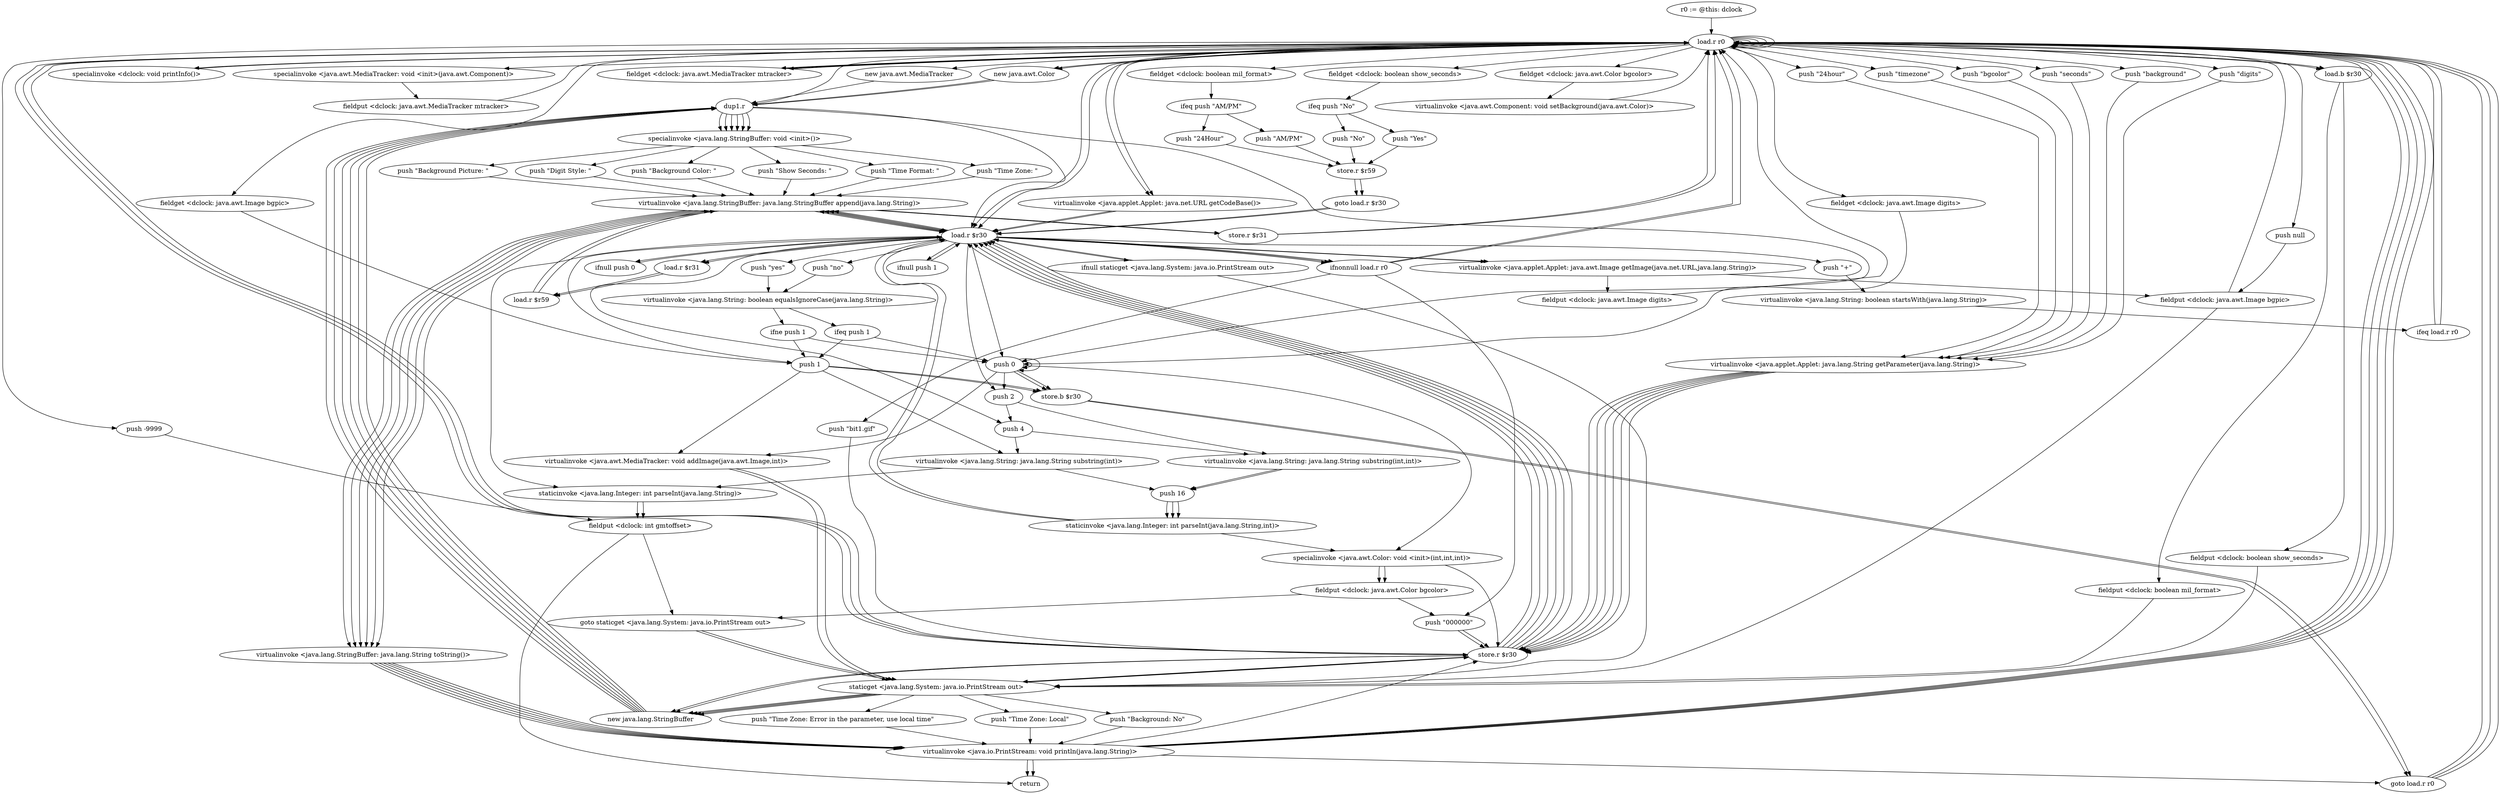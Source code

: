 digraph "" {
    "r0 := @this: dclock"
    "load.r r0"
    "r0 := @this: dclock"->"load.r r0";
    "new java.awt.MediaTracker"
    "load.r r0"->"new java.awt.MediaTracker";
    "dup1.r"
    "new java.awt.MediaTracker"->"dup1.r";
    "dup1.r"->"load.r r0";
    "specialinvoke <java.awt.MediaTracker: void <init>(java.awt.Component)>"
    "load.r r0"->"specialinvoke <java.awt.MediaTracker: void <init>(java.awt.Component)>";
    "fieldput <dclock: java.awt.MediaTracker mtracker>"
    "specialinvoke <java.awt.MediaTracker: void <init>(java.awt.Component)>"->"fieldput <dclock: java.awt.MediaTracker mtracker>";
    "fieldput <dclock: java.awt.MediaTracker mtracker>"->"load.r r0";
    "specialinvoke <dclock: void printInfo()>"
    "load.r r0"->"specialinvoke <dclock: void printInfo()>";
    "specialinvoke <dclock: void printInfo()>"->"load.r r0";
    "push \"digits\""
    "load.r r0"->"push \"digits\"";
    "virtualinvoke <java.applet.Applet: java.lang.String getParameter(java.lang.String)>"
    "push \"digits\""->"virtualinvoke <java.applet.Applet: java.lang.String getParameter(java.lang.String)>";
    "store.r $r30"
    "virtualinvoke <java.applet.Applet: java.lang.String getParameter(java.lang.String)>"->"store.r $r30";
    "load.r $r30"
    "store.r $r30"->"load.r $r30";
    "ifnonnull load.r r0"
    "load.r $r30"->"ifnonnull load.r r0";
    "push \"bit1.gif\""
    "ifnonnull load.r r0"->"push \"bit1.gif\"";
    "push \"bit1.gif\""->"store.r $r30";
    "store.r $r30"->"load.r r0";
    "load.r r0"->"load.r r0";
    "load.r r0"->"load.r r0";
    "virtualinvoke <java.applet.Applet: java.net.URL getCodeBase()>"
    "load.r r0"->"virtualinvoke <java.applet.Applet: java.net.URL getCodeBase()>";
    "virtualinvoke <java.applet.Applet: java.net.URL getCodeBase()>"->"load.r $r30";
    "virtualinvoke <java.applet.Applet: java.awt.Image getImage(java.net.URL,java.lang.String)>"
    "load.r $r30"->"virtualinvoke <java.applet.Applet: java.awt.Image getImage(java.net.URL,java.lang.String)>";
    "fieldput <dclock: java.awt.Image digits>"
    "virtualinvoke <java.applet.Applet: java.awt.Image getImage(java.net.URL,java.lang.String)>"->"fieldput <dclock: java.awt.Image digits>";
    "fieldput <dclock: java.awt.Image digits>"->"load.r r0";
    "fieldget <dclock: java.awt.MediaTracker mtracker>"
    "load.r r0"->"fieldget <dclock: java.awt.MediaTracker mtracker>";
    "fieldget <dclock: java.awt.MediaTracker mtracker>"->"load.r r0";
    "fieldget <dclock: java.awt.Image digits>"
    "load.r r0"->"fieldget <dclock: java.awt.Image digits>";
    "push 0"
    "fieldget <dclock: java.awt.Image digits>"->"push 0";
    "virtualinvoke <java.awt.MediaTracker: void addImage(java.awt.Image,int)>"
    "push 0"->"virtualinvoke <java.awt.MediaTracker: void addImage(java.awt.Image,int)>";
    "staticget <java.lang.System: java.io.PrintStream out>"
    "virtualinvoke <java.awt.MediaTracker: void addImage(java.awt.Image,int)>"->"staticget <java.lang.System: java.io.PrintStream out>";
    "new java.lang.StringBuffer"
    "staticget <java.lang.System: java.io.PrintStream out>"->"new java.lang.StringBuffer";
    "new java.lang.StringBuffer"->"dup1.r";
    "specialinvoke <java.lang.StringBuffer: void <init>()>"
    "dup1.r"->"specialinvoke <java.lang.StringBuffer: void <init>()>";
    "push \"Digit Style: \""
    "specialinvoke <java.lang.StringBuffer: void <init>()>"->"push \"Digit Style: \"";
    "virtualinvoke <java.lang.StringBuffer: java.lang.StringBuffer append(java.lang.String)>"
    "push \"Digit Style: \""->"virtualinvoke <java.lang.StringBuffer: java.lang.StringBuffer append(java.lang.String)>";
    "virtualinvoke <java.lang.StringBuffer: java.lang.StringBuffer append(java.lang.String)>"->"load.r $r30";
    "load.r $r30"->"virtualinvoke <java.lang.StringBuffer: java.lang.StringBuffer append(java.lang.String)>";
    "virtualinvoke <java.lang.StringBuffer: java.lang.String toString()>"
    "virtualinvoke <java.lang.StringBuffer: java.lang.StringBuffer append(java.lang.String)>"->"virtualinvoke <java.lang.StringBuffer: java.lang.String toString()>";
    "virtualinvoke <java.io.PrintStream: void println(java.lang.String)>"
    "virtualinvoke <java.lang.StringBuffer: java.lang.String toString()>"->"virtualinvoke <java.io.PrintStream: void println(java.lang.String)>";
    "virtualinvoke <java.io.PrintStream: void println(java.lang.String)>"->"load.r r0";
    "push \"background\""
    "load.r r0"->"push \"background\"";
    "push \"background\""->"virtualinvoke <java.applet.Applet: java.lang.String getParameter(java.lang.String)>";
    "virtualinvoke <java.applet.Applet: java.lang.String getParameter(java.lang.String)>"->"store.r $r30";
    "store.r $r30"->"load.r $r30";
    "load.r $r30"->"ifnonnull load.r r0";
    "ifnonnull load.r r0"->"load.r r0";
    "push null"
    "load.r r0"->"push null";
    "fieldput <dclock: java.awt.Image bgpic>"
    "push null"->"fieldput <dclock: java.awt.Image bgpic>";
    "fieldput <dclock: java.awt.Image bgpic>"->"staticget <java.lang.System: java.io.PrintStream out>";
    "push \"Background: No\""
    "staticget <java.lang.System: java.io.PrintStream out>"->"push \"Background: No\"";
    "push \"Background: No\""->"virtualinvoke <java.io.PrintStream: void println(java.lang.String)>";
    "goto load.r r0"
    "virtualinvoke <java.io.PrintStream: void println(java.lang.String)>"->"goto load.r r0";
    "goto load.r r0"->"load.r r0";
    "push \"bgcolor\""
    "load.r r0"->"push \"bgcolor\"";
    "push \"bgcolor\""->"virtualinvoke <java.applet.Applet: java.lang.String getParameter(java.lang.String)>";
    "virtualinvoke <java.applet.Applet: java.lang.String getParameter(java.lang.String)>"->"store.r $r30";
    "store.r $r30"->"load.r $r30";
    "load.r $r30"->"ifnonnull load.r r0";
    "push \"000000\""
    "ifnonnull load.r r0"->"push \"000000\"";
    "push \"000000\""->"store.r $r30";
    "store.r $r30"->"load.r r0";
    "new java.awt.Color"
    "load.r r0"->"new java.awt.Color";
    "new java.awt.Color"->"dup1.r";
    "dup1.r"->"load.r $r30";
    "load.r $r30"->"push 0";
    "push 2"
    "push 0"->"push 2";
    "virtualinvoke <java.lang.String: java.lang.String substring(int,int)>"
    "push 2"->"virtualinvoke <java.lang.String: java.lang.String substring(int,int)>";
    "push 16"
    "virtualinvoke <java.lang.String: java.lang.String substring(int,int)>"->"push 16";
    "staticinvoke <java.lang.Integer: int parseInt(java.lang.String,int)>"
    "push 16"->"staticinvoke <java.lang.Integer: int parseInt(java.lang.String,int)>";
    "staticinvoke <java.lang.Integer: int parseInt(java.lang.String,int)>"->"load.r $r30";
    "load.r $r30"->"push 2";
    "push 4"
    "push 2"->"push 4";
    "push 4"->"virtualinvoke <java.lang.String: java.lang.String substring(int,int)>";
    "virtualinvoke <java.lang.String: java.lang.String substring(int,int)>"->"push 16";
    "push 16"->"staticinvoke <java.lang.Integer: int parseInt(java.lang.String,int)>";
    "staticinvoke <java.lang.Integer: int parseInt(java.lang.String,int)>"->"load.r $r30";
    "load.r $r30"->"push 4";
    "virtualinvoke <java.lang.String: java.lang.String substring(int)>"
    "push 4"->"virtualinvoke <java.lang.String: java.lang.String substring(int)>";
    "virtualinvoke <java.lang.String: java.lang.String substring(int)>"->"push 16";
    "push 16"->"staticinvoke <java.lang.Integer: int parseInt(java.lang.String,int)>";
    "specialinvoke <java.awt.Color: void <init>(int,int,int)>"
    "staticinvoke <java.lang.Integer: int parseInt(java.lang.String,int)>"->"specialinvoke <java.awt.Color: void <init>(int,int,int)>";
    "fieldput <dclock: java.awt.Color bgcolor>"
    "specialinvoke <java.awt.Color: void <init>(int,int,int)>"->"fieldput <dclock: java.awt.Color bgcolor>";
    "goto staticget <java.lang.System: java.io.PrintStream out>"
    "fieldput <dclock: java.awt.Color bgcolor>"->"goto staticget <java.lang.System: java.io.PrintStream out>";
    "goto staticget <java.lang.System: java.io.PrintStream out>"->"staticget <java.lang.System: java.io.PrintStream out>";
    "staticget <java.lang.System: java.io.PrintStream out>"->"new java.lang.StringBuffer";
    "new java.lang.StringBuffer"->"dup1.r";
    "dup1.r"->"specialinvoke <java.lang.StringBuffer: void <init>()>";
    "push \"Background Color: \""
    "specialinvoke <java.lang.StringBuffer: void <init>()>"->"push \"Background Color: \"";
    "push \"Background Color: \""->"virtualinvoke <java.lang.StringBuffer: java.lang.StringBuffer append(java.lang.String)>";
    "virtualinvoke <java.lang.StringBuffer: java.lang.StringBuffer append(java.lang.String)>"->"load.r $r30";
    "load.r $r30"->"virtualinvoke <java.lang.StringBuffer: java.lang.StringBuffer append(java.lang.String)>";
    "virtualinvoke <java.lang.StringBuffer: java.lang.StringBuffer append(java.lang.String)>"->"virtualinvoke <java.lang.StringBuffer: java.lang.String toString()>";
    "virtualinvoke <java.lang.StringBuffer: java.lang.String toString()>"->"virtualinvoke <java.io.PrintStream: void println(java.lang.String)>";
    "virtualinvoke <java.io.PrintStream: void println(java.lang.String)>"->"load.r r0";
    "load.r r0"->"load.r r0";
    "fieldget <dclock: java.awt.Color bgcolor>"
    "load.r r0"->"fieldget <dclock: java.awt.Color bgcolor>";
    "virtualinvoke <java.awt.Component: void setBackground(java.awt.Color)>"
    "fieldget <dclock: java.awt.Color bgcolor>"->"virtualinvoke <java.awt.Component: void setBackground(java.awt.Color)>";
    "virtualinvoke <java.awt.Component: void setBackground(java.awt.Color)>"->"load.r r0";
    "push \"seconds\""
    "load.r r0"->"push \"seconds\"";
    "push \"seconds\""->"virtualinvoke <java.applet.Applet: java.lang.String getParameter(java.lang.String)>";
    "virtualinvoke <java.applet.Applet: java.lang.String getParameter(java.lang.String)>"->"store.r $r30";
    "store.r $r30"->"load.r $r30";
    "ifnull push 1"
    "load.r $r30"->"ifnull push 1";
    "ifnull push 1"->"load.r $r30";
    "push \"no\""
    "load.r $r30"->"push \"no\"";
    "virtualinvoke <java.lang.String: boolean equalsIgnoreCase(java.lang.String)>"
    "push \"no\""->"virtualinvoke <java.lang.String: boolean equalsIgnoreCase(java.lang.String)>";
    "ifeq push 1"
    "virtualinvoke <java.lang.String: boolean equalsIgnoreCase(java.lang.String)>"->"ifeq push 1";
    "ifeq push 1"->"push 0";
    "store.b $r30"
    "push 0"->"store.b $r30";
    "store.b $r30"->"goto load.r r0";
    "goto load.r r0"->"load.r r0";
    "load.b $r30"
    "load.r r0"->"load.b $r30";
    "fieldput <dclock: boolean show_seconds>"
    "load.b $r30"->"fieldput <dclock: boolean show_seconds>";
    "fieldput <dclock: boolean show_seconds>"->"staticget <java.lang.System: java.io.PrintStream out>";
    "staticget <java.lang.System: java.io.PrintStream out>"->"store.r $r30";
    "store.r $r30"->"new java.lang.StringBuffer";
    "new java.lang.StringBuffer"->"dup1.r";
    "dup1.r"->"specialinvoke <java.lang.StringBuffer: void <init>()>";
    "push \"Show Seconds: \""
    "specialinvoke <java.lang.StringBuffer: void <init>()>"->"push \"Show Seconds: \"";
    "push \"Show Seconds: \""->"virtualinvoke <java.lang.StringBuffer: java.lang.StringBuffer append(java.lang.String)>";
    "store.r $r31"
    "virtualinvoke <java.lang.StringBuffer: java.lang.StringBuffer append(java.lang.String)>"->"store.r $r31";
    "store.r $r31"->"load.r r0";
    "fieldget <dclock: boolean show_seconds>"
    "load.r r0"->"fieldget <dclock: boolean show_seconds>";
    "ifeq push \"No\""
    "fieldget <dclock: boolean show_seconds>"->"ifeq push \"No\"";
    "push \"Yes\""
    "ifeq push \"No\""->"push \"Yes\"";
    "store.r $r59"
    "push \"Yes\""->"store.r $r59";
    "goto load.r $r30"
    "store.r $r59"->"goto load.r $r30";
    "goto load.r $r30"->"load.r $r30";
    "load.r $r31"
    "load.r $r30"->"load.r $r31";
    "load.r $r59"
    "load.r $r31"->"load.r $r59";
    "load.r $r59"->"virtualinvoke <java.lang.StringBuffer: java.lang.StringBuffer append(java.lang.String)>";
    "virtualinvoke <java.lang.StringBuffer: java.lang.StringBuffer append(java.lang.String)>"->"virtualinvoke <java.lang.StringBuffer: java.lang.String toString()>";
    "virtualinvoke <java.lang.StringBuffer: java.lang.String toString()>"->"virtualinvoke <java.io.PrintStream: void println(java.lang.String)>";
    "virtualinvoke <java.io.PrintStream: void println(java.lang.String)>"->"load.r r0";
    "push \"24hour\""
    "load.r r0"->"push \"24hour\"";
    "push \"24hour\""->"virtualinvoke <java.applet.Applet: java.lang.String getParameter(java.lang.String)>";
    "virtualinvoke <java.applet.Applet: java.lang.String getParameter(java.lang.String)>"->"store.r $r30";
    "store.r $r30"->"load.r $r30";
    "ifnull push 0"
    "load.r $r30"->"ifnull push 0";
    "ifnull push 0"->"load.r $r30";
    "push \"yes\""
    "load.r $r30"->"push \"yes\"";
    "push \"yes\""->"virtualinvoke <java.lang.String: boolean equalsIgnoreCase(java.lang.String)>";
    "ifne push 1"
    "virtualinvoke <java.lang.String: boolean equalsIgnoreCase(java.lang.String)>"->"ifne push 1";
    "ifne push 1"->"push 0";
    "push 0"->"store.b $r30";
    "store.b $r30"->"goto load.r r0";
    "goto load.r r0"->"load.r r0";
    "load.r r0"->"load.b $r30";
    "fieldput <dclock: boolean mil_format>"
    "load.b $r30"->"fieldput <dclock: boolean mil_format>";
    "fieldput <dclock: boolean mil_format>"->"staticget <java.lang.System: java.io.PrintStream out>";
    "staticget <java.lang.System: java.io.PrintStream out>"->"store.r $r30";
    "store.r $r30"->"new java.lang.StringBuffer";
    "new java.lang.StringBuffer"->"dup1.r";
    "dup1.r"->"specialinvoke <java.lang.StringBuffer: void <init>()>";
    "push \"Time Format: \""
    "specialinvoke <java.lang.StringBuffer: void <init>()>"->"push \"Time Format: \"";
    "push \"Time Format: \""->"virtualinvoke <java.lang.StringBuffer: java.lang.StringBuffer append(java.lang.String)>";
    "virtualinvoke <java.lang.StringBuffer: java.lang.StringBuffer append(java.lang.String)>"->"store.r $r31";
    "store.r $r31"->"load.r r0";
    "fieldget <dclock: boolean mil_format>"
    "load.r r0"->"fieldget <dclock: boolean mil_format>";
    "ifeq push \"AM/PM\""
    "fieldget <dclock: boolean mil_format>"->"ifeq push \"AM/PM\"";
    "push \"24Hour\""
    "ifeq push \"AM/PM\""->"push \"24Hour\"";
    "push \"24Hour\""->"store.r $r59";
    "store.r $r59"->"goto load.r $r30";
    "goto load.r $r30"->"load.r $r30";
    "load.r $r30"->"load.r $r31";
    "load.r $r31"->"load.r $r59";
    "load.r $r59"->"virtualinvoke <java.lang.StringBuffer: java.lang.StringBuffer append(java.lang.String)>";
    "virtualinvoke <java.lang.StringBuffer: java.lang.StringBuffer append(java.lang.String)>"->"virtualinvoke <java.lang.StringBuffer: java.lang.String toString()>";
    "virtualinvoke <java.lang.StringBuffer: java.lang.String toString()>"->"virtualinvoke <java.io.PrintStream: void println(java.lang.String)>";
    "virtualinvoke <java.io.PrintStream: void println(java.lang.String)>"->"load.r r0";
    "push \"timezone\""
    "load.r r0"->"push \"timezone\"";
    "push \"timezone\""->"virtualinvoke <java.applet.Applet: java.lang.String getParameter(java.lang.String)>";
    "virtualinvoke <java.applet.Applet: java.lang.String getParameter(java.lang.String)>"->"store.r $r30";
    "store.r $r30"->"load.r $r30";
    "ifnull staticget <java.lang.System: java.io.PrintStream out>"
    "load.r $r30"->"ifnull staticget <java.lang.System: java.io.PrintStream out>";
    "ifnull staticget <java.lang.System: java.io.PrintStream out>"->"load.r $r30";
    "push \"+\""
    "load.r $r30"->"push \"+\"";
    "virtualinvoke <java.lang.String: boolean startsWith(java.lang.String)>"
    "push \"+\""->"virtualinvoke <java.lang.String: boolean startsWith(java.lang.String)>";
    "ifeq load.r r0"
    "virtualinvoke <java.lang.String: boolean startsWith(java.lang.String)>"->"ifeq load.r r0";
    "ifeq load.r r0"->"load.r r0";
    "load.r r0"->"load.r $r30";
    "push 1"
    "load.r $r30"->"push 1";
    "push 1"->"virtualinvoke <java.lang.String: java.lang.String substring(int)>";
    "staticinvoke <java.lang.Integer: int parseInt(java.lang.String)>"
    "virtualinvoke <java.lang.String: java.lang.String substring(int)>"->"staticinvoke <java.lang.Integer: int parseInt(java.lang.String)>";
    "fieldput <dclock: int gmtoffset>"
    "staticinvoke <java.lang.Integer: int parseInt(java.lang.String)>"->"fieldput <dclock: int gmtoffset>";
    "fieldput <dclock: int gmtoffset>"->"goto staticget <java.lang.System: java.io.PrintStream out>";
    "goto staticget <java.lang.System: java.io.PrintStream out>"->"staticget <java.lang.System: java.io.PrintStream out>";
    "staticget <java.lang.System: java.io.PrintStream out>"->"new java.lang.StringBuffer";
    "new java.lang.StringBuffer"->"dup1.r";
    "dup1.r"->"specialinvoke <java.lang.StringBuffer: void <init>()>";
    "push \"Time Zone: \""
    "specialinvoke <java.lang.StringBuffer: void <init>()>"->"push \"Time Zone: \"";
    "push \"Time Zone: \""->"virtualinvoke <java.lang.StringBuffer: java.lang.StringBuffer append(java.lang.String)>";
    "virtualinvoke <java.lang.StringBuffer: java.lang.StringBuffer append(java.lang.String)>"->"load.r $r30";
    "load.r $r30"->"virtualinvoke <java.lang.StringBuffer: java.lang.StringBuffer append(java.lang.String)>";
    "virtualinvoke <java.lang.StringBuffer: java.lang.StringBuffer append(java.lang.String)>"->"virtualinvoke <java.lang.StringBuffer: java.lang.String toString()>";
    "virtualinvoke <java.lang.StringBuffer: java.lang.String toString()>"->"virtualinvoke <java.io.PrintStream: void println(java.lang.String)>";
    "return"
    "virtualinvoke <java.io.PrintStream: void println(java.lang.String)>"->"return";
    "virtualinvoke <java.io.PrintStream: void println(java.lang.String)>"->"store.r $r30";
    "store.r $r30"->"staticget <java.lang.System: java.io.PrintStream out>";
    "push \"Time Zone: Error in the parameter, use local time\""
    "staticget <java.lang.System: java.io.PrintStream out>"->"push \"Time Zone: Error in the parameter, use local time\"";
    "push \"Time Zone: Error in the parameter, use local time\""->"virtualinvoke <java.io.PrintStream: void println(java.lang.String)>";
    "virtualinvoke <java.io.PrintStream: void println(java.lang.String)>"->"load.r r0";
    "push -9999"
    "load.r r0"->"push -9999";
    "push -9999"->"fieldput <dclock: int gmtoffset>";
    "fieldput <dclock: int gmtoffset>"->"return";
    "ifeq load.r r0"->"load.r r0";
    "load.r r0"->"load.r $r30";
    "load.r $r30"->"staticinvoke <java.lang.Integer: int parseInt(java.lang.String)>";
    "staticinvoke <java.lang.Integer: int parseInt(java.lang.String)>"->"fieldput <dclock: int gmtoffset>";
    "ifnull staticget <java.lang.System: java.io.PrintStream out>"->"staticget <java.lang.System: java.io.PrintStream out>";
    "push \"Time Zone: Local\""
    "staticget <java.lang.System: java.io.PrintStream out>"->"push \"Time Zone: Local\"";
    "push \"Time Zone: Local\""->"virtualinvoke <java.io.PrintStream: void println(java.lang.String)>";
    "virtualinvoke <java.io.PrintStream: void println(java.lang.String)>"->"return";
    "push \"AM/PM\""
    "ifeq push \"AM/PM\""->"push \"AM/PM\"";
    "push \"AM/PM\""->"store.r $r59";
    "ifne push 1"->"push 1";
    "push 1"->"store.b $r30";
    "push \"No\""
    "ifeq push \"No\""->"push \"No\"";
    "push \"No\""->"store.r $r59";
    "ifeq push 1"->"push 1";
    "push 1"->"store.b $r30";
    "specialinvoke <java.awt.Color: void <init>(int,int,int)>"->"store.r $r30";
    "store.r $r30"->"load.r r0";
    "load.r r0"->"new java.awt.Color";
    "new java.awt.Color"->"dup1.r";
    "dup1.r"->"push 0";
    "push 0"->"push 0";
    "push 0"->"push 0";
    "push 0"->"specialinvoke <java.awt.Color: void <init>(int,int,int)>";
    "specialinvoke <java.awt.Color: void <init>(int,int,int)>"->"fieldput <dclock: java.awt.Color bgcolor>";
    "fieldput <dclock: java.awt.Color bgcolor>"->"push \"000000\"";
    "push \"000000\""->"store.r $r30";
    "ifnonnull load.r r0"->"load.r r0";
    "load.r r0"->"load.r r0";
    "load.r r0"->"load.r r0";
    "load.r r0"->"virtualinvoke <java.applet.Applet: java.net.URL getCodeBase()>";
    "virtualinvoke <java.applet.Applet: java.net.URL getCodeBase()>"->"load.r $r30";
    "load.r $r30"->"virtualinvoke <java.applet.Applet: java.awt.Image getImage(java.net.URL,java.lang.String)>";
    "virtualinvoke <java.applet.Applet: java.awt.Image getImage(java.net.URL,java.lang.String)>"->"fieldput <dclock: java.awt.Image bgpic>";
    "fieldput <dclock: java.awt.Image bgpic>"->"load.r r0";
    "load.r r0"->"fieldget <dclock: java.awt.MediaTracker mtracker>";
    "fieldget <dclock: java.awt.MediaTracker mtracker>"->"load.r r0";
    "fieldget <dclock: java.awt.Image bgpic>"
    "load.r r0"->"fieldget <dclock: java.awt.Image bgpic>";
    "fieldget <dclock: java.awt.Image bgpic>"->"push 1";
    "push 1"->"virtualinvoke <java.awt.MediaTracker: void addImage(java.awt.Image,int)>";
    "virtualinvoke <java.awt.MediaTracker: void addImage(java.awt.Image,int)>"->"staticget <java.lang.System: java.io.PrintStream out>";
    "staticget <java.lang.System: java.io.PrintStream out>"->"new java.lang.StringBuffer";
    "new java.lang.StringBuffer"->"dup1.r";
    "dup1.r"->"specialinvoke <java.lang.StringBuffer: void <init>()>";
    "push \"Background Picture: \""
    "specialinvoke <java.lang.StringBuffer: void <init>()>"->"push \"Background Picture: \"";
    "push \"Background Picture: \""->"virtualinvoke <java.lang.StringBuffer: java.lang.StringBuffer append(java.lang.String)>";
    "virtualinvoke <java.lang.StringBuffer: java.lang.StringBuffer append(java.lang.String)>"->"load.r $r30";
    "load.r $r30"->"virtualinvoke <java.lang.StringBuffer: java.lang.StringBuffer append(java.lang.String)>";
    "virtualinvoke <java.lang.StringBuffer: java.lang.StringBuffer append(java.lang.String)>"->"virtualinvoke <java.lang.StringBuffer: java.lang.String toString()>";
    "virtualinvoke <java.lang.StringBuffer: java.lang.String toString()>"->"virtualinvoke <java.io.PrintStream: void println(java.lang.String)>";
}
